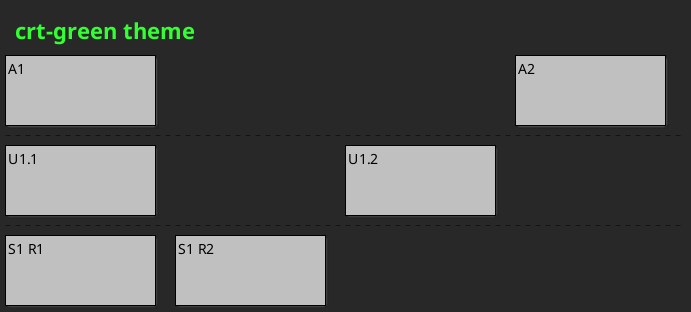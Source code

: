 ' Do not edit
' Theme Gallery
' autogenerated by script
'
@startboard
!theme crt-green
title crt-green theme
A1
+U1.1
++S1 R1
++S1 R2 
+U1.2
A2
@endboard

